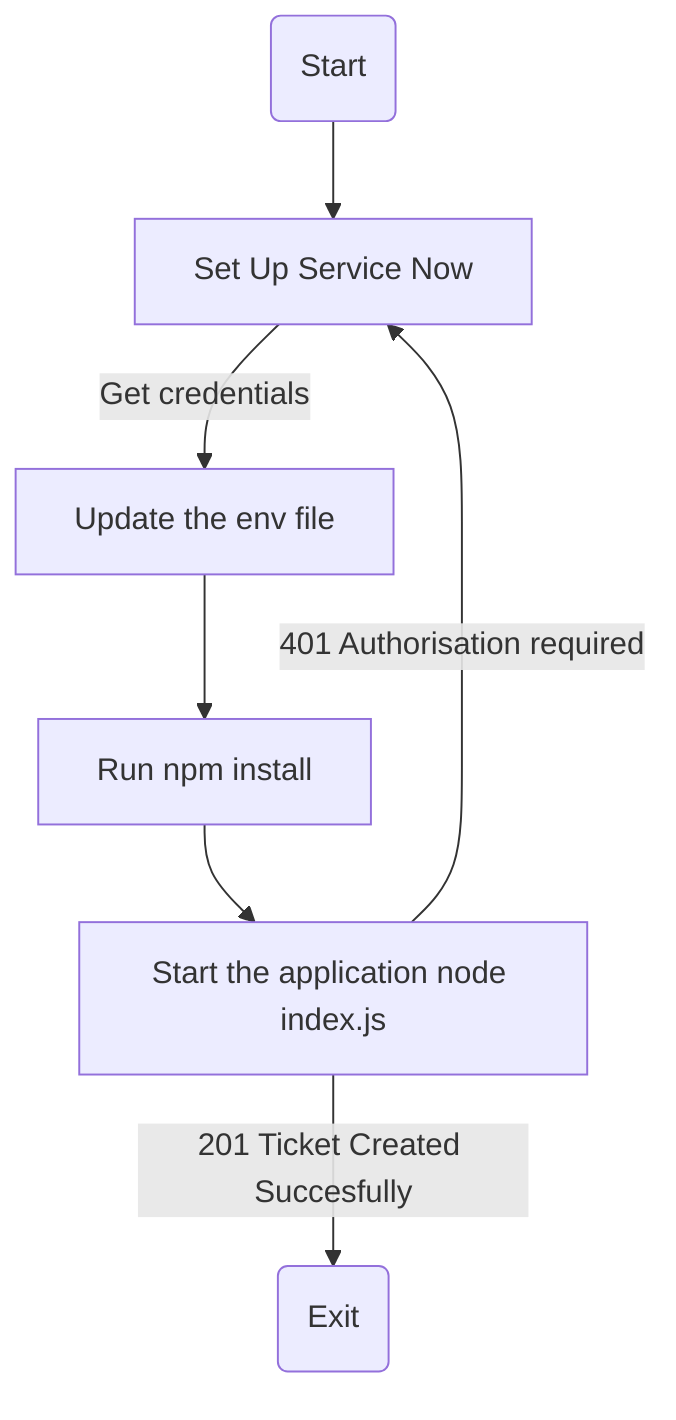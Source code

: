 graph TD
	A(Start) --> B[Set Up Service Now]
	B --> |Get credentials|C[Update the env file]
	C --> D[Run npm install]
	D --> E[Start the application node index.js]
	E --> |401 Authorisation required|B
	E --> |201 Ticket Created Succesfully|F(Exit)